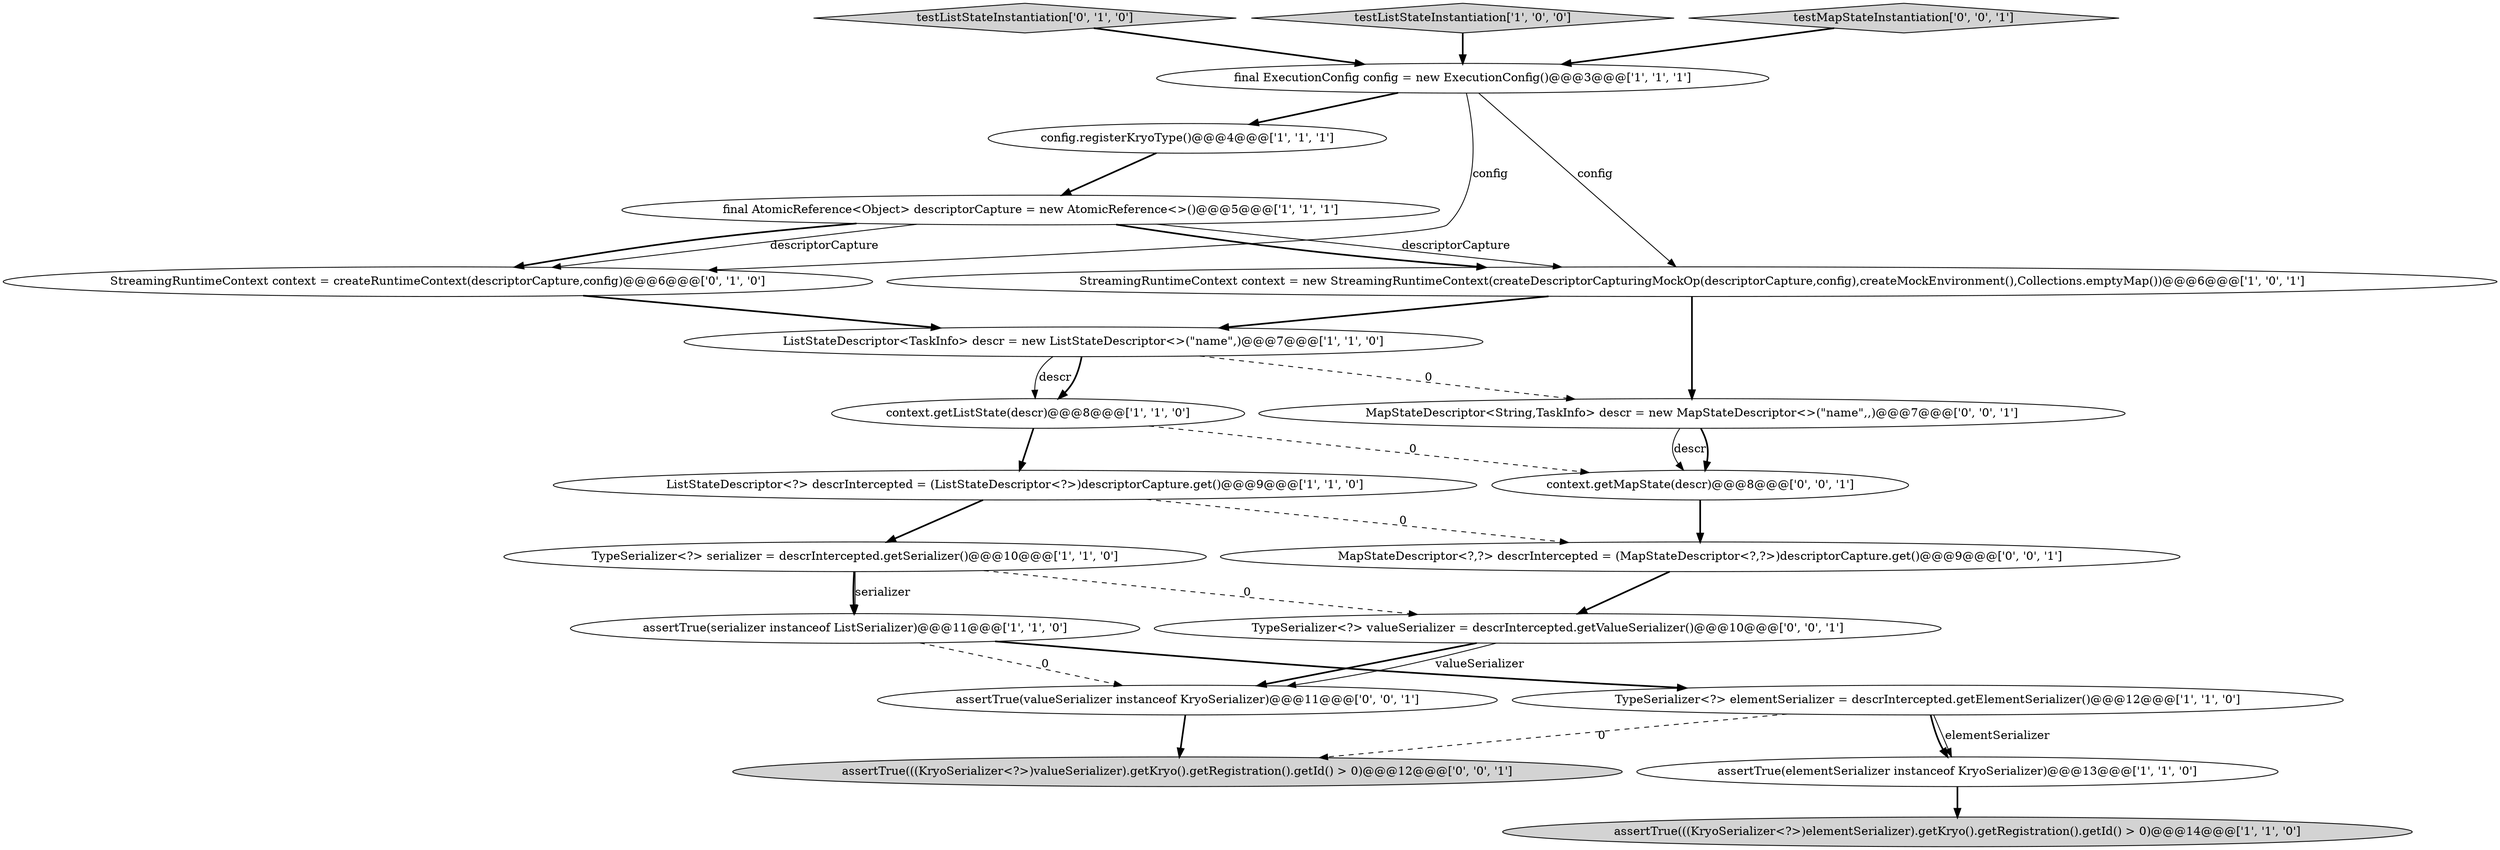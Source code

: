digraph {
6 [style = filled, label = "TypeSerializer<?> elementSerializer = descrIntercepted.getElementSerializer()@@@12@@@['1', '1', '0']", fillcolor = white, shape = ellipse image = "AAA0AAABBB1BBB"];
10 [style = filled, label = "assertTrue(serializer instanceof ListSerializer)@@@11@@@['1', '1', '0']", fillcolor = white, shape = ellipse image = "AAA0AAABBB1BBB"];
1 [style = filled, label = "assertTrue(((KryoSerializer<?>)elementSerializer).getKryo().getRegistration().getId() > 0)@@@14@@@['1', '1', '0']", fillcolor = lightgray, shape = ellipse image = "AAA0AAABBB1BBB"];
13 [style = filled, label = "testListStateInstantiation['0', '1', '0']", fillcolor = lightgray, shape = diamond image = "AAA0AAABBB2BBB"];
9 [style = filled, label = "final AtomicReference<Object> descriptorCapture = new AtomicReference<>()@@@5@@@['1', '1', '1']", fillcolor = white, shape = ellipse image = "AAA0AAABBB1BBB"];
21 [style = filled, label = "TypeSerializer<?> valueSerializer = descrIntercepted.getValueSerializer()@@@10@@@['0', '0', '1']", fillcolor = white, shape = ellipse image = "AAA0AAABBB3BBB"];
18 [style = filled, label = "MapStateDescriptor<String,TaskInfo> descr = new MapStateDescriptor<>(\"name\",,)@@@7@@@['0', '0', '1']", fillcolor = white, shape = ellipse image = "AAA0AAABBB3BBB"];
14 [style = filled, label = "StreamingRuntimeContext context = createRuntimeContext(descriptorCapture,config)@@@6@@@['0', '1', '0']", fillcolor = white, shape = ellipse image = "AAA0AAABBB2BBB"];
3 [style = filled, label = "testListStateInstantiation['1', '0', '0']", fillcolor = lightgray, shape = diamond image = "AAA0AAABBB1BBB"];
4 [style = filled, label = "StreamingRuntimeContext context = new StreamingRuntimeContext(createDescriptorCapturingMockOp(descriptorCapture,config),createMockEnvironment(),Collections.emptyMap())@@@6@@@['1', '0', '1']", fillcolor = white, shape = ellipse image = "AAA0AAABBB1BBB"];
5 [style = filled, label = "ListStateDescriptor<TaskInfo> descr = new ListStateDescriptor<>(\"name\",)@@@7@@@['1', '1', '0']", fillcolor = white, shape = ellipse image = "AAA0AAABBB1BBB"];
19 [style = filled, label = "assertTrue(valueSerializer instanceof KryoSerializer)@@@11@@@['0', '0', '1']", fillcolor = white, shape = ellipse image = "AAA0AAABBB3BBB"];
2 [style = filled, label = "config.registerKryoType()@@@4@@@['1', '1', '1']", fillcolor = white, shape = ellipse image = "AAA0AAABBB1BBB"];
16 [style = filled, label = "assertTrue(((KryoSerializer<?>)valueSerializer).getKryo().getRegistration().getId() > 0)@@@12@@@['0', '0', '1']", fillcolor = lightgray, shape = ellipse image = "AAA0AAABBB3BBB"];
20 [style = filled, label = "testMapStateInstantiation['0', '0', '1']", fillcolor = lightgray, shape = diamond image = "AAA0AAABBB3BBB"];
0 [style = filled, label = "ListStateDescriptor<?> descrIntercepted = (ListStateDescriptor<?>)descriptorCapture.get()@@@9@@@['1', '1', '0']", fillcolor = white, shape = ellipse image = "AAA0AAABBB1BBB"];
8 [style = filled, label = "assertTrue(elementSerializer instanceof KryoSerializer)@@@13@@@['1', '1', '0']", fillcolor = white, shape = ellipse image = "AAA0AAABBB1BBB"];
11 [style = filled, label = "final ExecutionConfig config = new ExecutionConfig()@@@3@@@['1', '1', '1']", fillcolor = white, shape = ellipse image = "AAA0AAABBB1BBB"];
12 [style = filled, label = "context.getListState(descr)@@@8@@@['1', '1', '0']", fillcolor = white, shape = ellipse image = "AAA0AAABBB1BBB"];
7 [style = filled, label = "TypeSerializer<?> serializer = descrIntercepted.getSerializer()@@@10@@@['1', '1', '0']", fillcolor = white, shape = ellipse image = "AAA0AAABBB1BBB"];
17 [style = filled, label = "MapStateDescriptor<?,?> descrIntercepted = (MapStateDescriptor<?,?>)descriptorCapture.get()@@@9@@@['0', '0', '1']", fillcolor = white, shape = ellipse image = "AAA0AAABBB3BBB"];
15 [style = filled, label = "context.getMapState(descr)@@@8@@@['0', '0', '1']", fillcolor = white, shape = ellipse image = "AAA0AAABBB3BBB"];
9->4 [style = solid, label="descriptorCapture"];
7->21 [style = dashed, label="0"];
21->19 [style = bold, label=""];
7->10 [style = bold, label=""];
10->19 [style = dashed, label="0"];
11->4 [style = solid, label="config"];
18->15 [style = solid, label="descr"];
9->4 [style = bold, label=""];
9->14 [style = solid, label="descriptorCapture"];
18->15 [style = bold, label=""];
3->11 [style = bold, label=""];
4->18 [style = bold, label=""];
2->9 [style = bold, label=""];
20->11 [style = bold, label=""];
5->18 [style = dashed, label="0"];
12->0 [style = bold, label=""];
13->11 [style = bold, label=""];
10->6 [style = bold, label=""];
0->17 [style = dashed, label="0"];
11->2 [style = bold, label=""];
11->14 [style = solid, label="config"];
19->16 [style = bold, label=""];
0->7 [style = bold, label=""];
5->12 [style = solid, label="descr"];
8->1 [style = bold, label=""];
15->17 [style = bold, label=""];
6->16 [style = dashed, label="0"];
7->10 [style = solid, label="serializer"];
5->12 [style = bold, label=""];
21->19 [style = solid, label="valueSerializer"];
6->8 [style = bold, label=""];
9->14 [style = bold, label=""];
12->15 [style = dashed, label="0"];
4->5 [style = bold, label=""];
17->21 [style = bold, label=""];
6->8 [style = solid, label="elementSerializer"];
14->5 [style = bold, label=""];
}
